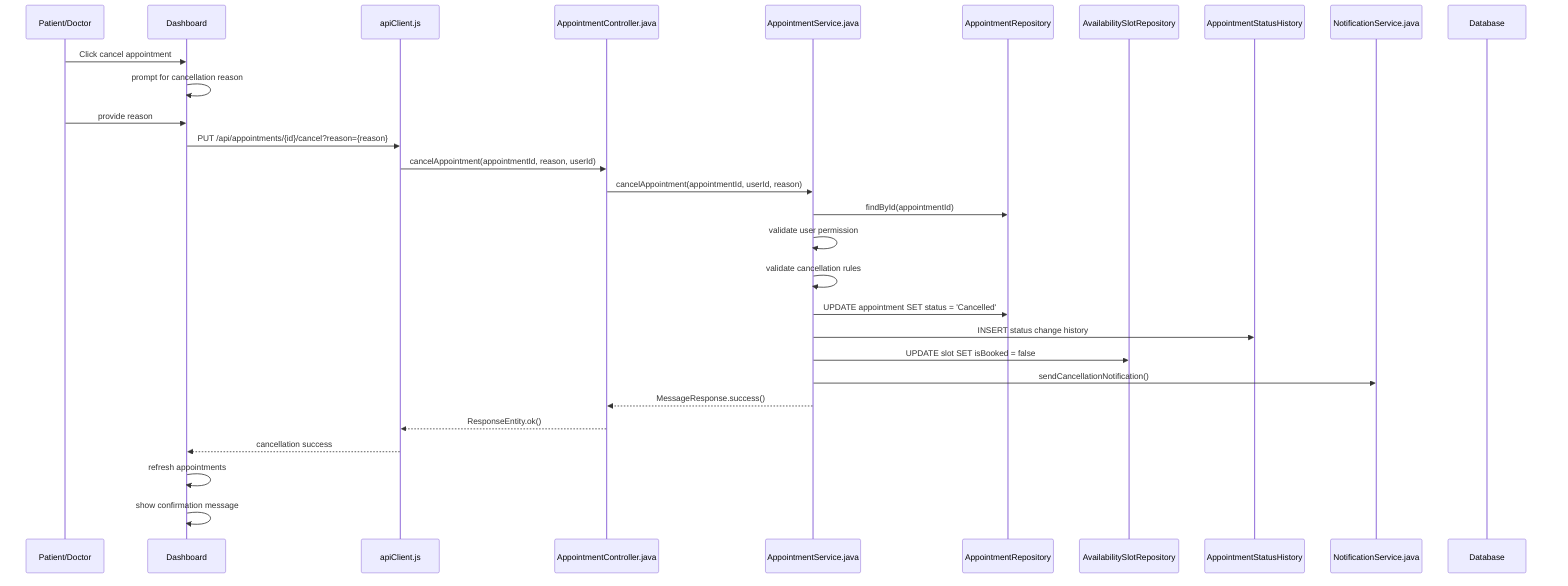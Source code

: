 sequenceDiagram
    participant P as Patient/Doctor
    participant CD as Dashboard
    participant API as apiClient.js
    participant AC as AppointmentController.java
    participant AS as AppointmentService.java
    participant AR as AppointmentRepository
    participant ASR as AvailabilitySlotRepository
    participant AHS as AppointmentStatusHistory
    participant NS as NotificationService.java
    participant DB as Database

    P->>CD: Click cancel appointment
    CD->>CD: prompt for cancellation reason
    P->>CD: provide reason
    CD->>API: PUT /api/appointments/{id}/cancel?reason={reason}
    API->>AC: cancelAppointment(appointmentId, reason, userId)
    AC->>AS: cancelAppointment(appointmentId, userId, reason)
    
    AS->>AR: findById(appointmentId)
    AS->>AS: validate user permission
    AS->>AS: validate cancellation rules
    
    AS->>AR: UPDATE appointment SET status = 'Cancelled'
    AS->>AHS: INSERT status change history
    AS->>ASR: UPDATE slot SET isBooked = false
    AS->>NS: sendCancellationNotification()
    
    AS-->>AC: MessageResponse.success()
    AC-->>API: ResponseEntity.ok()
    API-->>CD: cancellation success
    CD->>CD: refresh appointments
    CD->>CD: show confirmation message